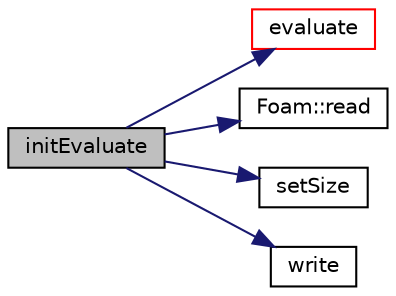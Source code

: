 digraph "initEvaluate"
{
  bgcolor="transparent";
  edge [fontname="Helvetica",fontsize="10",labelfontname="Helvetica",labelfontsize="10"];
  node [fontname="Helvetica",fontsize="10",shape=record];
  rankdir="LR";
  Node338 [label="initEvaluate",height=0.2,width=0.4,color="black", fillcolor="grey75", style="filled", fontcolor="black"];
  Node338 -> Node339 [color="midnightblue",fontsize="10",style="solid",fontname="Helvetica"];
  Node339 [label="evaluate",height=0.2,width=0.4,color="red",URL="$a22833.html#ab9de8baa38a38ec4603e74eb6d5f8f73",tooltip="Evaluate the patch field. "];
  Node338 -> Node342 [color="midnightblue",fontsize="10",style="solid",fontname="Helvetica"];
  Node342 [label="Foam::read",height=0.2,width=0.4,color="black",URL="$a21851.html#a18efc6d016047ec7c6d5150d913d8c34"];
  Node338 -> Node343 [color="midnightblue",fontsize="10",style="solid",fontname="Helvetica"];
  Node343 [label="setSize",height=0.2,width=0.4,color="black",URL="$a18335.html#a6f8d72476baf295a054f72dfbc9c61c3"];
  Node338 -> Node344 [color="midnightblue",fontsize="10",style="solid",fontname="Helvetica"];
  Node344 [label="write",height=0.2,width=0.4,color="black",URL="$a20072.html#a8f30b3c2179b03a7acf273e9dea43342"];
}
